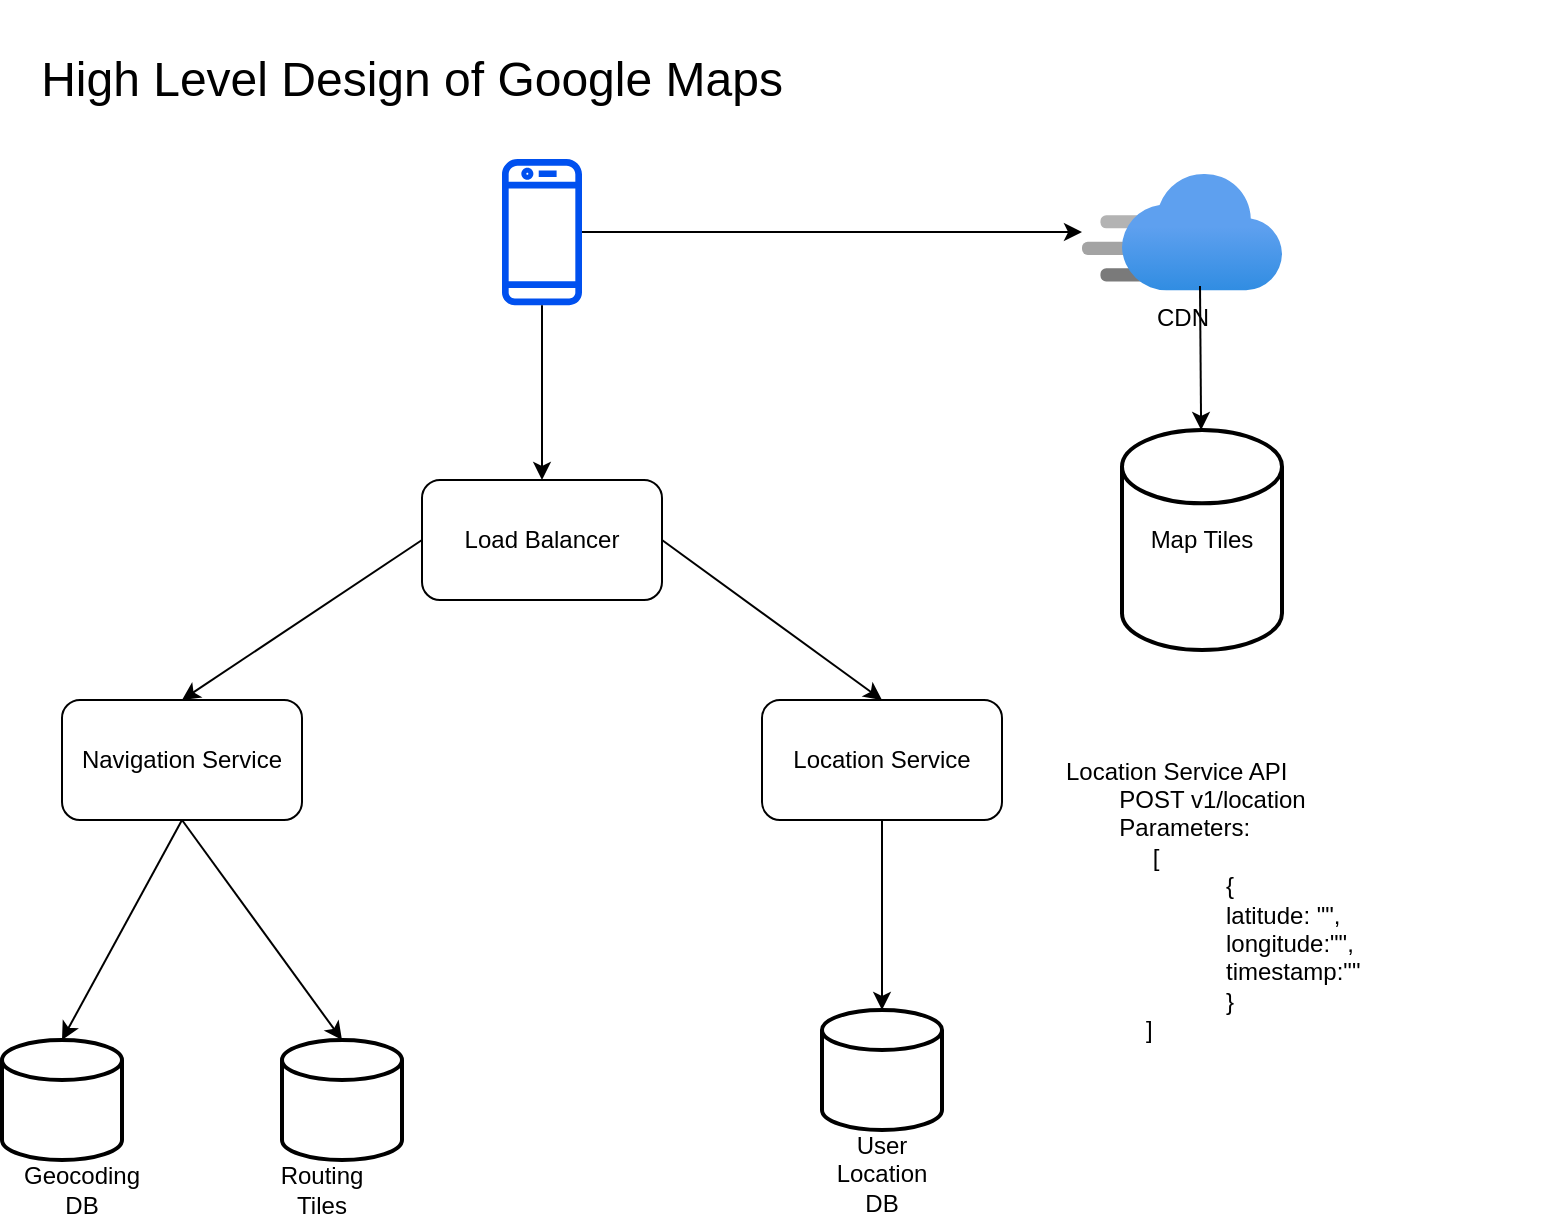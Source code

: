 <mxfile version="24.3.0" type="github">
  <diagram name="Page-1" id="ngEgsprzTjl2d6K8MJkI">
    <mxGraphModel dx="1586" dy="1190" grid="1" gridSize="10" guides="1" tooltips="1" connect="1" arrows="1" fold="1" page="1" pageScale="1" pageWidth="827" pageHeight="1169" math="0" shadow="0">
      <root>
        <mxCell id="0" />
        <mxCell id="1" parent="0" />
        <mxCell id="jkUnA_sb27jhFwllfTlR-1" value="" style="outlineConnect=0;strokeColor=#001DBC;dashed=0;verticalLabelPosition=bottom;verticalAlign=top;align=center;html=1;fontSize=12;fontStyle=0;aspect=fixed;pointerEvents=1;shape=mxgraph.aws4.mobile_client;rounded=1;labelBackgroundColor=none;fillColor=#0050ef;fontColor=#ffffff;" parent="1" vertex="1">
          <mxGeometry x="290" y="98.01" width="40" height="76.1" as="geometry" />
        </mxCell>
        <mxCell id="jkUnA_sb27jhFwllfTlR-2" value="CDN" style="image;aspect=fixed;html=1;points=[];align=center;fontSize=12;image=img/lib/azure2/app_services/CDN_Profiles.svg;rounded=1;labelBackgroundColor=none;" parent="1" vertex="1">
          <mxGeometry x="580" y="106.64" width="100" height="58.83" as="geometry" />
        </mxCell>
        <mxCell id="jkUnA_sb27jhFwllfTlR-4" value="Map Tiles" style="strokeWidth=2;html=1;shape=mxgraph.flowchart.database;whiteSpace=wrap;rounded=1;labelBackgroundColor=none;" parent="1" vertex="1">
          <mxGeometry x="600" y="235" width="80" height="110" as="geometry" />
        </mxCell>
        <mxCell id="jkUnA_sb27jhFwllfTlR-5" value="" style="edgeStyle=none;orthogonalLoop=1;jettySize=auto;html=1;rounded=1;labelBackgroundColor=none;fontColor=default;" parent="1" source="jkUnA_sb27jhFwllfTlR-1" target="jkUnA_sb27jhFwllfTlR-2" edge="1">
          <mxGeometry width="80" relative="1" as="geometry">
            <mxPoint x="410" y="610" as="sourcePoint" />
            <mxPoint x="490" y="610" as="targetPoint" />
            <Array as="points" />
          </mxGeometry>
        </mxCell>
        <mxCell id="jkUnA_sb27jhFwllfTlR-7" value="Load Balancer" style="rounded=1;whiteSpace=wrap;html=1;labelBackgroundColor=none;" parent="1" vertex="1">
          <mxGeometry x="250" y="260" width="120" height="60" as="geometry" />
        </mxCell>
        <mxCell id="jkUnA_sb27jhFwllfTlR-8" value="" style="edgeStyle=none;orthogonalLoop=1;jettySize=auto;html=1;rounded=1;entryX=0.5;entryY=0;entryDx=0;entryDy=0;labelBackgroundColor=none;fontColor=default;" parent="1" source="jkUnA_sb27jhFwllfTlR-1" target="jkUnA_sb27jhFwllfTlR-7" edge="1">
          <mxGeometry width="80" relative="1" as="geometry">
            <mxPoint x="300" y="210" as="sourcePoint" />
            <mxPoint x="380" y="210" as="targetPoint" />
            <Array as="points" />
          </mxGeometry>
        </mxCell>
        <mxCell id="jkUnA_sb27jhFwllfTlR-9" value="Navigation Service" style="rounded=1;whiteSpace=wrap;html=1;labelBackgroundColor=none;" parent="1" vertex="1">
          <mxGeometry x="70" y="370" width="120" height="60" as="geometry" />
        </mxCell>
        <mxCell id="jkUnA_sb27jhFwllfTlR-10" value="Location Service" style="rounded=1;whiteSpace=wrap;html=1;labelBackgroundColor=none;" parent="1" vertex="1">
          <mxGeometry x="420" y="370" width="120" height="60" as="geometry" />
        </mxCell>
        <mxCell id="jkUnA_sb27jhFwllfTlR-11" value="" style="edgeStyle=none;orthogonalLoop=1;jettySize=auto;html=1;rounded=1;exitX=0;exitY=0.5;exitDx=0;exitDy=0;entryX=0.5;entryY=0;entryDx=0;entryDy=0;labelBackgroundColor=none;fontColor=default;" parent="1" source="jkUnA_sb27jhFwllfTlR-7" target="jkUnA_sb27jhFwllfTlR-9" edge="1">
          <mxGeometry width="80" relative="1" as="geometry">
            <mxPoint x="230" y="340" as="sourcePoint" />
            <mxPoint x="310" y="340" as="targetPoint" />
            <Array as="points" />
          </mxGeometry>
        </mxCell>
        <mxCell id="jkUnA_sb27jhFwllfTlR-12" value="" style="edgeStyle=none;orthogonalLoop=1;jettySize=auto;html=1;rounded=1;exitX=1;exitY=0.5;exitDx=0;exitDy=0;entryX=0.5;entryY=0;entryDx=0;entryDy=0;labelBackgroundColor=none;fontColor=default;" parent="1" source="jkUnA_sb27jhFwllfTlR-7" target="jkUnA_sb27jhFwllfTlR-10" edge="1">
          <mxGeometry width="80" relative="1" as="geometry">
            <mxPoint x="400" y="290" as="sourcePoint" />
            <mxPoint x="480" y="290" as="targetPoint" />
            <Array as="points" />
          </mxGeometry>
        </mxCell>
        <mxCell id="jkUnA_sb27jhFwllfTlR-13" value="" style="edgeStyle=none;orthogonalLoop=1;jettySize=auto;html=1;rounded=1;exitX=0.59;exitY=0.958;exitDx=0;exitDy=0;exitPerimeter=0;labelBackgroundColor=none;fontColor=default;" parent="1" source="jkUnA_sb27jhFwllfTlR-2" target="jkUnA_sb27jhFwllfTlR-4" edge="1">
          <mxGeometry width="80" relative="1" as="geometry">
            <mxPoint x="750" y="220" as="sourcePoint" />
            <mxPoint x="830" y="220" as="targetPoint" />
            <Array as="points" />
          </mxGeometry>
        </mxCell>
        <mxCell id="jkUnA_sb27jhFwllfTlR-14" value="" style="strokeWidth=2;html=1;shape=mxgraph.flowchart.database;whiteSpace=wrap;rounded=1;labelBackgroundColor=none;" parent="1" vertex="1">
          <mxGeometry x="40" y="540" width="60" height="60" as="geometry" />
        </mxCell>
        <mxCell id="jkUnA_sb27jhFwllfTlR-15" value="Geocoding DB" style="text;strokeColor=none;align=center;fillColor=none;html=1;verticalAlign=middle;whiteSpace=wrap;rounded=1;labelBackgroundColor=none;" parent="1" vertex="1">
          <mxGeometry x="50" y="600" width="60" height="30" as="geometry" />
        </mxCell>
        <mxCell id="jkUnA_sb27jhFwllfTlR-16" value="" style="strokeWidth=2;html=1;shape=mxgraph.flowchart.database;whiteSpace=wrap;rounded=1;labelBackgroundColor=none;" parent="1" vertex="1">
          <mxGeometry x="180" y="540" width="60" height="60" as="geometry" />
        </mxCell>
        <mxCell id="jkUnA_sb27jhFwllfTlR-17" value="Routing Tiles" style="text;strokeColor=none;align=center;fillColor=none;html=1;verticalAlign=middle;whiteSpace=wrap;rounded=1;labelBackgroundColor=none;" parent="1" vertex="1">
          <mxGeometry x="170" y="600" width="60" height="30" as="geometry" />
        </mxCell>
        <mxCell id="jkUnA_sb27jhFwllfTlR-20" value="" style="edgeStyle=none;orthogonalLoop=1;jettySize=auto;html=1;rounded=1;exitX=0.5;exitY=1;exitDx=0;exitDy=0;entryX=0.5;entryY=0;entryDx=0;entryDy=0;entryPerimeter=0;labelBackgroundColor=none;fontColor=default;" parent="1" source="jkUnA_sb27jhFwllfTlR-9" target="jkUnA_sb27jhFwllfTlR-14" edge="1">
          <mxGeometry width="80" relative="1" as="geometry">
            <mxPoint x="130" y="450" as="sourcePoint" />
            <mxPoint x="210" y="450" as="targetPoint" />
            <Array as="points" />
          </mxGeometry>
        </mxCell>
        <mxCell id="jkUnA_sb27jhFwllfTlR-21" value="" style="edgeStyle=none;orthogonalLoop=1;jettySize=auto;html=1;rounded=1;entryX=0.5;entryY=0;entryDx=0;entryDy=0;entryPerimeter=0;labelBackgroundColor=none;fontColor=default;" parent="1" target="jkUnA_sb27jhFwllfTlR-16" edge="1">
          <mxGeometry width="80" relative="1" as="geometry">
            <mxPoint x="130" y="430" as="sourcePoint" />
            <mxPoint x="290" y="480" as="targetPoint" />
            <Array as="points" />
          </mxGeometry>
        </mxCell>
        <mxCell id="jkUnA_sb27jhFwllfTlR-22" value="" style="strokeWidth=2;html=1;shape=mxgraph.flowchart.database;whiteSpace=wrap;rounded=1;labelBackgroundColor=none;" parent="1" vertex="1">
          <mxGeometry x="450" y="525" width="60" height="60" as="geometry" />
        </mxCell>
        <mxCell id="jkUnA_sb27jhFwllfTlR-23" value="User Location DB" style="text;strokeColor=none;align=center;fillColor=none;html=1;verticalAlign=middle;whiteSpace=wrap;rounded=1;labelBackgroundColor=none;" parent="1" vertex="1">
          <mxGeometry x="450" y="592" width="60" height="30" as="geometry" />
        </mxCell>
        <mxCell id="jkUnA_sb27jhFwllfTlR-24" value="" style="edgeStyle=none;orthogonalLoop=1;jettySize=auto;html=1;rounded=1;exitX=0.5;exitY=1;exitDx=0;exitDy=0;entryX=0.5;entryY=0;entryDx=0;entryDy=0;entryPerimeter=0;labelBackgroundColor=none;fontColor=default;" parent="1" source="jkUnA_sb27jhFwllfTlR-10" target="jkUnA_sb27jhFwllfTlR-22" edge="1">
          <mxGeometry width="80" relative="1" as="geometry">
            <mxPoint x="510" y="450" as="sourcePoint" />
            <mxPoint x="590" y="450" as="targetPoint" />
            <Array as="points" />
          </mxGeometry>
        </mxCell>
        <mxCell id="jkUnA_sb27jhFwllfTlR-25" value="&lt;font style=&quot;font-size: 24px;&quot;&gt;High Level Design of Google Maps&lt;/font&gt;" style="text;strokeColor=none;align=center;fillColor=none;html=1;verticalAlign=middle;whiteSpace=wrap;rounded=1;labelBackgroundColor=none;" parent="1" vertex="1">
          <mxGeometry x="40" y="20" width="410" height="79" as="geometry" />
        </mxCell>
        <mxCell id="jkUnA_sb27jhFwllfTlR-26" value="Location Service API&lt;div&gt;&lt;span style=&quot;white-space: pre;&quot;&gt;&#x9;&lt;/span&gt;POST v1/location&lt;/div&gt;&lt;div&gt;&lt;span style=&quot;white-space: pre;&quot;&gt;&#x9;&lt;/span&gt;Parameters:&lt;/div&gt;&lt;blockquote style=&quot;margin: 0 0 0 40px; border: none; padding: 0px;&quot;&gt;&lt;div&gt;&amp;nbsp;[&lt;/div&gt;&lt;/blockquote&gt;&lt;blockquote style=&quot;margin: 0 0 0 40px; border: none; padding: 0px;&quot;&gt;&lt;blockquote style=&quot;margin: 0 0 0 40px; border: none; padding: 0px;&quot;&gt;&lt;div&gt;{&lt;/div&gt;&lt;div&gt;latitude: &quot;&quot;,&lt;/div&gt;&lt;/blockquote&gt;&lt;blockquote style=&quot;margin: 0 0 0 40px; border: none; padding: 0px;&quot;&gt;&lt;div&gt;longitude:&quot;&quot;,&lt;/div&gt;&lt;/blockquote&gt;&lt;blockquote style=&quot;margin: 0 0 0 40px; border: none; padding: 0px;&quot;&gt;&lt;div&gt;timestamp:&quot;&quot;&lt;/div&gt;&lt;div&gt;}&lt;/div&gt;&lt;/blockquote&gt;&lt;/blockquote&gt;&lt;blockquote style=&quot;margin: 0 0 0 40px; border: none; padding: 0px;&quot;&gt;&lt;div&gt;]&lt;/div&gt;&lt;/blockquote&gt;" style="text;strokeColor=none;align=left;fillColor=none;html=1;verticalAlign=middle;whiteSpace=wrap;rounded=1;labelBackgroundColor=none;" parent="1" vertex="1">
          <mxGeometry x="570" y="390" width="240" height="160" as="geometry" />
        </mxCell>
      </root>
    </mxGraphModel>
  </diagram>
</mxfile>
